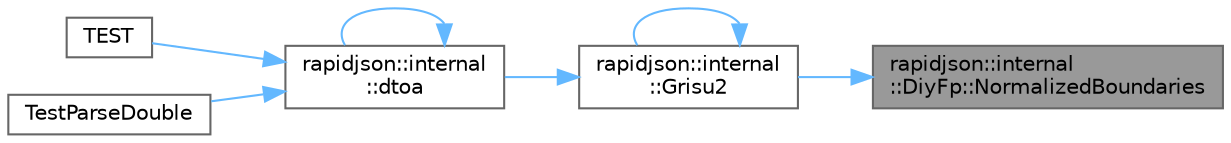 digraph "rapidjson::internal::DiyFp::NormalizedBoundaries"
{
 // LATEX_PDF_SIZE
  bgcolor="transparent";
  edge [fontname=Helvetica,fontsize=10,labelfontname=Helvetica,labelfontsize=10];
  node [fontname=Helvetica,fontsize=10,shape=box,height=0.2,width=0.4];
  rankdir="RL";
  Node1 [id="Node000001",label="rapidjson::internal\l::DiyFp::NormalizedBoundaries",height=0.2,width=0.4,color="gray40", fillcolor="grey60", style="filled", fontcolor="black",tooltip=" "];
  Node1 -> Node2 [id="edge1_Node000001_Node000002",dir="back",color="steelblue1",style="solid",tooltip=" "];
  Node2 [id="Node000002",label="rapidjson::internal\l::Grisu2",height=0.2,width=0.4,color="grey40", fillcolor="white", style="filled",URL="$namespacerapidjson_1_1internal.html#a74828fd6e9a874421231ef346b1126f3",tooltip=" "];
  Node2 -> Node3 [id="edge2_Node000002_Node000003",dir="back",color="steelblue1",style="solid",tooltip=" "];
  Node3 [id="Node000003",label="rapidjson::internal\l::dtoa",height=0.2,width=0.4,color="grey40", fillcolor="white", style="filled",URL="$namespacerapidjson_1_1internal.html#ad4643010a6dba320a2c372c75c0b0f2b",tooltip=" "];
  Node3 -> Node3 [id="edge3_Node000003_Node000003",dir="back",color="steelblue1",style="solid",tooltip=" "];
  Node3 -> Node4 [id="edge4_Node000003_Node000004",dir="back",color="steelblue1",style="solid",tooltip=" "];
  Node4 [id="Node000004",label="TEST",height=0.2,width=0.4,color="grey40", fillcolor="white", style="filled",URL="$readertest_8cpp.html#a2be15887d12d0e7bb634d6807da64b17",tooltip=" "];
  Node3 -> Node5 [id="edge5_Node000003_Node000005",dir="back",color="steelblue1",style="solid",tooltip=" "];
  Node5 [id="Node000005",label="TestParseDouble",height=0.2,width=0.4,color="grey40", fillcolor="white", style="filled",URL="$readertest_8cpp.html#a5c2101dbf9a27e30498703f68bd8c730",tooltip=" "];
  Node2 -> Node2 [id="edge6_Node000002_Node000002",dir="back",color="steelblue1",style="solid",tooltip=" "];
}
